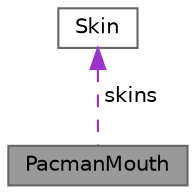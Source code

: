 digraph "PacmanMouth"
{
 // LATEX_PDF_SIZE
  bgcolor="transparent";
  edge [fontname=Helvetica,fontsize=10,labelfontname=Helvetica,labelfontsize=10];
  node [fontname=Helvetica,fontsize=10,shape=box,height=0.2,width=0.4];
  Node1 [label="PacmanMouth",height=0.2,width=0.4,color="gray40", fillcolor="grey60", style="filled", fontcolor="black",tooltip="struct that contains all the information related to pacman's mouth animation"];
  Node2 -> Node1 [dir="back",color="darkorchid3",style="dashed",label=" skins" ];
  Node2 [label="Skin",height=0.2,width=0.4,color="gray40", fillcolor="white", style="filled",URL="$struct_skin.html",tooltip="Holds the sprites for the default and mad state of a character."];
}
